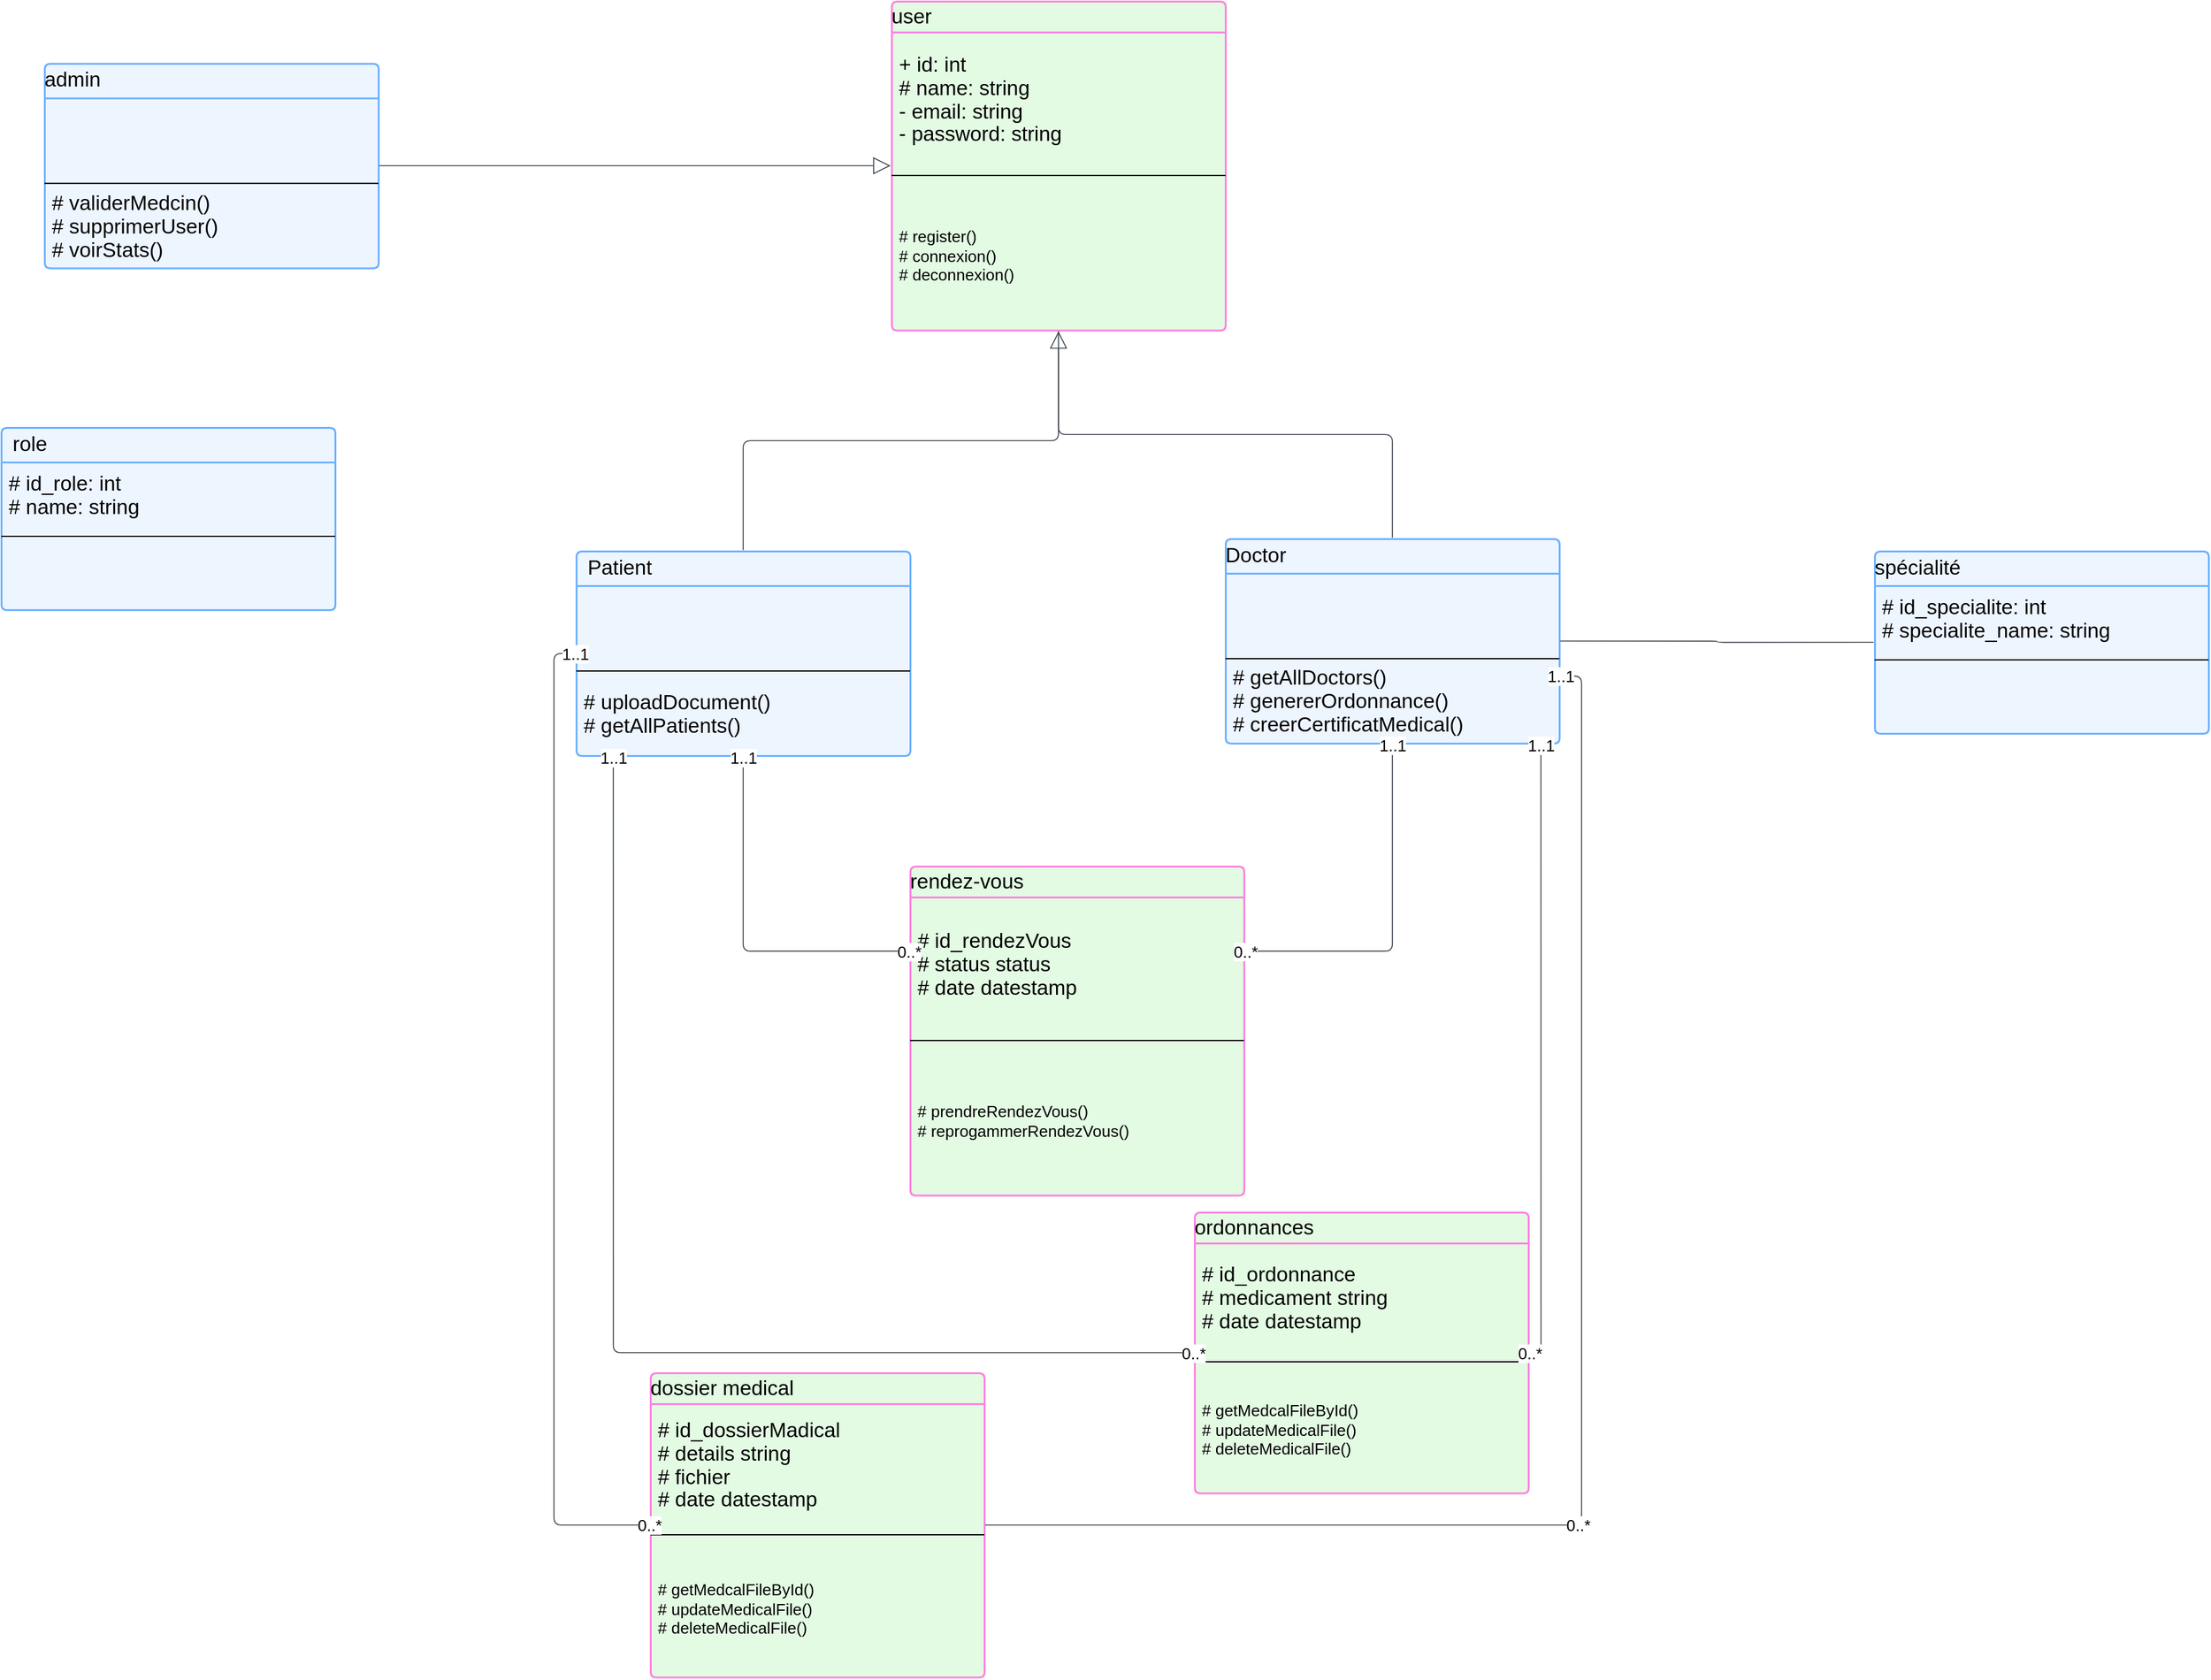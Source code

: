 <mxfile>
    <diagram name="Page-1" id="KmphRievRsaeJTi5RZ_Y">
        <mxGraphModel dx="4553" dy="5385" grid="1" gridSize="10" guides="1" tooltips="1" connect="1" arrows="1" fold="1" page="1" pageScale="1" pageWidth="3300" pageHeight="4681" math="0" shadow="0">
            <root>
                <mxCell id="0"/>
                <mxCell id="1" parent="0"/>
                <mxCell id="TugAADP1gNIejF-wy_t--1" value="user" style="html=1;overflow=block;blockSpacing=1;swimlane;childLayout=stackLayout;horizontal=1;horizontalStack=0;resizeParent=1;resizeParentMax=0;resizeLast=0;collapsible=0;fontStyle=0;marginBottom=0;swimlaneFillColor=#e3fae3;startSize=25;whiteSpace=wrap;fontSize=16.7;align=left;spacing=0;strokeColor=#ff80df;strokeOpacity=100;fillOpacity=100;rounded=1;absoluteArcSize=1;arcSize=9;fillColor=#e3fae3;strokeWidth=1.5;" parent="1" vertex="1">
                    <mxGeometry x="-705" y="-990" width="270" height="266.25" as="geometry"/>
                </mxCell>
                <mxCell id="TugAADP1gNIejF-wy_t--2" value="&lt;div style=&quot;display: flex; justify-content: null; text-align: null; align-items: baseline; font-size: 0; line-height: 1.25;margin-top: -2px;&quot;&gt;&lt;span&gt;&lt;span style=&quot;font-size:16.7px;&quot;&gt;+ id: int&#xa;&lt;/span&gt;&lt;/span&gt;&lt;/div&gt;&lt;div style=&quot;display: flex; justify-content: null; text-align: null; align-items: baseline; font-size: 0; line-height: 1.25;margin-top: -2px;&quot;&gt;&lt;span&gt;&lt;span style=&quot;font-size:16.7px;&quot;&gt;# name: string&#xa;&lt;/span&gt;&lt;/span&gt;&lt;/div&gt;&lt;div style=&quot;display: flex; justify-content: null; text-align: null; align-items: baseline; font-size: 0; line-height: 1.25;margin-top: -2px;&quot;&gt;&lt;span&gt;&lt;span style=&quot;font-size:16.7px;&quot;&gt;- email: string&#xa;&lt;/span&gt;&lt;/span&gt;&lt;/div&gt;&lt;div style=&quot;display: flex; justify-content: null; text-align: null; align-items: baseline; font-size: 0; line-height: 1.25;margin-top: -2px;&quot;&gt;&lt;span&gt;&lt;span style=&quot;font-size:16.7px;&quot;&gt;- password: string&lt;/span&gt;&lt;/span&gt;&lt;/div&gt;" style="part=1;html=1;resizeHeight=0;strokeColor=none;fillColor=none;align=left;verticalAlign=middle;spacingLeft=4;spacingRight=4;overflow=hidden;rotatable=0;points=[[0,0.5],[1,0.5]];portConstraint=eastwest;swimlaneFillColor=#e3fae3;strokeOpacity=100;fillOpacity=100;whiteSpace=wrap;fontSize=16.7;" parent="TugAADP1gNIejF-wy_t--1" vertex="1">
                    <mxGeometry y="25" width="270" height="112" as="geometry"/>
                </mxCell>
                <mxCell id="TugAADP1gNIejF-wy_t--3" value="" style="line;strokeWidth=1;fillColor=none;align=left;verticalAlign=middle;spacingTop=-1;spacingLeft=3;spacingRight=3;rotatable=0;labelPosition=right;points=[];portConstraint=eastwest;" parent="TugAADP1gNIejF-wy_t--1" vertex="1">
                    <mxGeometry y="137" width="270" height="8" as="geometry"/>
                </mxCell>
                <mxCell id="TugAADP1gNIejF-wy_t--4" value="# register()&#xa;# connexion()&#xa;# deconnexion()" style="part=1;resizeHeight=0;strokeColor=none;fillColor=none;align=left;verticalAlign=middle;spacingLeft=4;spacingRight=4;rotatable=0;points=[[0,0.5],[1,0.5]];portConstraint=eastwest;swimlaneFillColor=#e3fae3;strokeOpacity=100;fillOpacity=100;whiteSpace=wrap;overflow=block;blockSpacing=1;html=1;fontSize=13;" parent="TugAADP1gNIejF-wy_t--1" vertex="1">
                    <mxGeometry y="145" width="270" height="121.25" as="geometry"/>
                </mxCell>
                <mxCell id="TugAADP1gNIejF-wy_t--5" value="&amp;nbsp; role" style="html=1;overflow=block;blockSpacing=1;swimlane;childLayout=stackLayout;horizontal=1;horizontalStack=0;resizeParent=1;resizeParentMax=0;resizeLast=0;collapsible=0;fontStyle=0;marginBottom=0;swimlaneFillColor=#edf5ff;startSize=28;whiteSpace=wrap;fontSize=16.7;align=left;spacing=0;strokeColor=#6db1ff;strokeOpacity=100;fillOpacity=100;rounded=1;absoluteArcSize=1;arcSize=9;fillColor=#edf5ff;strokeWidth=1.5;" parent="1" vertex="1">
                    <mxGeometry x="-1425" y="-645" width="270" height="147.5" as="geometry"/>
                </mxCell>
                <mxCell id="TugAADP1gNIejF-wy_t--6" value="&lt;div style=&quot;display: flex; justify-content: null; text-align: null; align-items: baseline; font-size: 0; line-height: 1.25;margin-top: -2px;&quot;&gt;&lt;span&gt;&lt;span style=&quot;font-size:16.7px;&quot;&gt;# id_role: int&#xa;&lt;/span&gt;&lt;/span&gt;&lt;/div&gt;&lt;div style=&quot;display: flex; justify-content: null; text-align: null; align-items: baseline; font-size: 0; line-height: 1.25;margin-top: -2px;&quot;&gt;&lt;span&gt;&lt;span style=&quot;font-size:16.7px;&quot;&gt;# name: string&lt;/span&gt;&lt;/span&gt;&lt;/div&gt;" style="part=1;html=1;resizeHeight=0;strokeColor=none;fillColor=none;align=left;verticalAlign=middle;spacingLeft=4;spacingRight=4;overflow=hidden;rotatable=0;points=[[0,0.5],[1,0.5]];portConstraint=eastwest;swimlaneFillColor=#edf5ff;strokeOpacity=100;fillOpacity=100;whiteSpace=wrap;fontSize=16.7;" parent="TugAADP1gNIejF-wy_t--5" vertex="1">
                    <mxGeometry y="28" width="270" height="56" as="geometry"/>
                </mxCell>
                <mxCell id="TugAADP1gNIejF-wy_t--7" value="" style="line;strokeWidth=1;fillColor=none;align=left;verticalAlign=middle;spacingTop=-1;spacingLeft=3;spacingRight=3;rotatable=0;labelPosition=right;points=[];portConstraint=eastwest;" parent="TugAADP1gNIejF-wy_t--5" vertex="1">
                    <mxGeometry y="84" width="270" height="8" as="geometry"/>
                </mxCell>
                <mxCell id="TugAADP1gNIejF-wy_t--8" value="" style="part=1;resizeHeight=0;strokeColor=none;fillColor=none;align=left;verticalAlign=middle;spacingLeft=4;spacingRight=4;rotatable=0;points=[[0,0.5],[1,0.5]];portConstraint=eastwest;swimlaneFillColor=#edf5ff;strokeOpacity=100;fillOpacity=100;whiteSpace=wrap;overflow=block;blockSpacing=1;html=1;fontSize=13;" parent="TugAADP1gNIejF-wy_t--5" vertex="1">
                    <mxGeometry y="92" width="270" height="55.5" as="geometry"/>
                </mxCell>
                <mxCell id="TugAADP1gNIejF-wy_t--9" value="admin" style="html=1;overflow=block;blockSpacing=1;swimlane;childLayout=stackLayout;horizontal=1;horizontalStack=0;resizeParent=1;resizeParentMax=0;resizeLast=0;collapsible=0;fontStyle=0;marginBottom=0;swimlaneFillColor=#edf5ff;startSize=28;whiteSpace=wrap;fontSize=16.7;align=left;spacing=0;strokeColor=#6db1ff;strokeOpacity=100;fillOpacity=100;rounded=1;absoluteArcSize=1;arcSize=9;fillColor=#edf5ff;strokeWidth=1.5;" parent="1" vertex="1">
                    <mxGeometry x="-1390" y="-939.62" width="270" height="165.5" as="geometry"/>
                </mxCell>
                <mxCell id="TugAADP1gNIejF-wy_t--10" value="" style="part=1;html=1;resizeHeight=0;strokeColor=none;fillColor=none;align=left;verticalAlign=middle;spacingLeft=4;spacingRight=4;overflow=hidden;rotatable=0;points=[[0,0.5],[1,0.5]];portConstraint=eastwest;swimlaneFillColor=#edf5ff;strokeOpacity=100;fillOpacity=100;whiteSpace=wrap;fontSize=13;" parent="TugAADP1gNIejF-wy_t--9" vertex="1">
                    <mxGeometry y="28" width="270" height="65" as="geometry"/>
                </mxCell>
                <mxCell id="TugAADP1gNIejF-wy_t--11" value="" style="line;strokeWidth=1;fillColor=none;align=left;verticalAlign=middle;spacingTop=-1;spacingLeft=3;spacingRight=3;rotatable=0;labelPosition=right;points=[];portConstraint=eastwest;" parent="TugAADP1gNIejF-wy_t--9" vertex="1">
                    <mxGeometry y="93" width="270" height="8" as="geometry"/>
                </mxCell>
                <mxCell id="TugAADP1gNIejF-wy_t--12" value="&lt;div style=&quot;display: flex; justify-content: null; text-align: null; align-items: baseline; font-size: 0; line-height: 1.25;margin-top: -2px;&quot;&gt;&lt;span&gt;&lt;span style=&quot;font-size:16.7px;&quot;&gt;# validerMedcin()&#xa;&lt;/span&gt;&lt;/span&gt;&lt;/div&gt;&lt;div style=&quot;display: flex; justify-content: null; text-align: null; align-items: baseline; font-size: 0; line-height: 1.25;margin-top: -2px;&quot;&gt;&lt;span&gt;&lt;span style=&quot;font-size:16.7px;&quot;&gt;# supprimerUser()&#xa;&lt;/span&gt;&lt;/span&gt;&lt;/div&gt;&lt;div style=&quot;display: flex; justify-content: null; text-align: null; align-items: baseline; font-size: 0; line-height: 1.25;margin-top: -2px;&quot;&gt;&lt;span&gt;&lt;span style=&quot;font-size:16.7px;&quot;&gt;# voirStats()&lt;/span&gt;&lt;/span&gt;&lt;/div&gt;" style="part=1;html=1;resizeHeight=0;strokeColor=none;fillColor=none;align=left;verticalAlign=middle;spacingLeft=4;spacingRight=4;overflow=hidden;rotatable=0;points=[[0,0.5],[1,0.5]];portConstraint=eastwest;swimlaneFillColor=#edf5ff;strokeOpacity=100;fillOpacity=100;whiteSpace=wrap;fontSize=16.7;" parent="TugAADP1gNIejF-wy_t--9" vertex="1">
                    <mxGeometry y="101" width="270" height="64.5" as="geometry"/>
                </mxCell>
                <mxCell id="TugAADP1gNIejF-wy_t--13" value="Doctor" style="html=1;overflow=block;blockSpacing=1;swimlane;childLayout=stackLayout;horizontal=1;horizontalStack=0;resizeParent=1;resizeParentMax=0;resizeLast=0;collapsible=0;fontStyle=0;marginBottom=0;swimlaneFillColor=#edf5ff;startSize=28;whiteSpace=wrap;fontSize=16.7;align=left;spacing=0;strokeColor=#6db1ff;strokeOpacity=100;fillOpacity=100;rounded=1;absoluteArcSize=1;arcSize=9;fillColor=#edf5ff;strokeWidth=1.5;" parent="1" vertex="1">
                    <mxGeometry x="-435" y="-555" width="270" height="165.5" as="geometry"/>
                </mxCell>
                <mxCell id="TugAADP1gNIejF-wy_t--14" value="" style="part=1;html=1;resizeHeight=0;strokeColor=none;fillColor=none;align=left;verticalAlign=middle;spacingLeft=4;spacingRight=4;overflow=hidden;rotatable=0;points=[[0,0.5],[1,0.5]];portConstraint=eastwest;swimlaneFillColor=#edf5ff;strokeOpacity=100;fillOpacity=100;whiteSpace=wrap;fontSize=13;" parent="TugAADP1gNIejF-wy_t--13" vertex="1">
                    <mxGeometry y="28" width="270" height="65" as="geometry"/>
                </mxCell>
                <mxCell id="TugAADP1gNIejF-wy_t--15" value="" style="line;strokeWidth=1;fillColor=none;align=left;verticalAlign=middle;spacingTop=-1;spacingLeft=3;spacingRight=3;rotatable=0;labelPosition=right;points=[];portConstraint=eastwest;" parent="TugAADP1gNIejF-wy_t--13" vertex="1">
                    <mxGeometry y="93" width="270" height="8" as="geometry"/>
                </mxCell>
                <mxCell id="TugAADP1gNIejF-wy_t--16" value="&lt;div style=&quot;display: flex; justify-content: null; text-align: null; align-items: baseline; font-size: 0; line-height: 1.25;margin-top: -2px;&quot;&gt;&lt;span&gt;&lt;span style=&quot;font-size:16.7px;&quot;&gt;# getAllDoctors()&#xa;&lt;/span&gt;&lt;/span&gt;&lt;/div&gt;&lt;div style=&quot;display: flex; justify-content: null; text-align: null; align-items: baseline; font-size: 0; line-height: 1.25;margin-top: -2px;&quot;&gt;&lt;span&gt;&lt;span style=&quot;font-size:16.7px;&quot;&gt;# genererOrdonnance()&#xa;&lt;/span&gt;&lt;/span&gt;&lt;/div&gt;&lt;div style=&quot;display: flex; justify-content: null; text-align: null; align-items: baseline; font-size: 0; line-height: 1.25;margin-top: -2px;&quot;&gt;&lt;span&gt;&lt;span style=&quot;font-size:16.7px;&quot;&gt;# creerCertificatMedical()&lt;/span&gt;&lt;/span&gt;&lt;/div&gt;" style="part=1;html=1;resizeHeight=0;strokeColor=none;fillColor=none;align=left;verticalAlign=middle;spacingLeft=4;spacingRight=4;overflow=hidden;rotatable=0;points=[[0,0.5],[1,0.5]];portConstraint=eastwest;swimlaneFillColor=#edf5ff;strokeOpacity=100;fillOpacity=100;whiteSpace=wrap;fontSize=16.7;" parent="TugAADP1gNIejF-wy_t--13" vertex="1">
                    <mxGeometry y="101" width="270" height="64.5" as="geometry"/>
                </mxCell>
                <mxCell id="TugAADP1gNIejF-wy_t--17" value="rendez-vous" style="html=1;overflow=block;blockSpacing=1;swimlane;childLayout=stackLayout;horizontal=1;horizontalStack=0;resizeParent=1;resizeParentMax=0;resizeLast=0;collapsible=0;fontStyle=0;marginBottom=0;swimlaneFillColor=#e3fae3;startSize=25;whiteSpace=wrap;fontSize=16.7;align=left;spacing=0;strokeColor=#ff80df;strokeOpacity=100;fillOpacity=100;rounded=1;absoluteArcSize=1;arcSize=9;fillColor=#e3fae3;strokeWidth=1.5;" parent="1" vertex="1">
                    <mxGeometry x="-690" y="-290" width="270" height="266.25" as="geometry"/>
                </mxCell>
                <mxCell id="TugAADP1gNIejF-wy_t--18" value="&lt;div style=&quot;display: flex; justify-content: null; text-align: null; align-items: baseline; font-size: 0; line-height: 1.25;margin-top: -2px;&quot;&gt;&lt;span&gt;&lt;span style=&quot;font-size:16.7px;&quot;&gt;# id_rendezVous&#xa;&lt;/span&gt;&lt;/span&gt;&lt;/div&gt;&lt;div style=&quot;display: flex; justify-content: null; text-align: null; align-items: baseline; font-size: 0; line-height: 1.25;margin-top: -2px;&quot;&gt;&lt;span&gt;&lt;span style=&quot;font-size:16.7px;&quot;&gt;# status status&#xa;&lt;/span&gt;&lt;/span&gt;&lt;/div&gt;&lt;div style=&quot;display: flex; justify-content: null; text-align: null; align-items: baseline; font-size: 0; line-height: 1.25;margin-top: -2px;&quot;&gt;&lt;span&gt;&lt;span style=&quot;font-size:16.7px;&quot;&gt;# date datestamp&lt;/span&gt;&lt;/span&gt;&lt;/div&gt;" style="part=1;html=1;resizeHeight=0;strokeColor=none;fillColor=none;align=left;verticalAlign=middle;spacingLeft=4;spacingRight=4;overflow=hidden;rotatable=0;points=[[0,0.5],[1,0.5]];portConstraint=eastwest;swimlaneFillColor=#e3fae3;strokeOpacity=100;fillOpacity=100;whiteSpace=wrap;fontSize=16.7;" parent="TugAADP1gNIejF-wy_t--17" vertex="1">
                    <mxGeometry y="25" width="270" height="112" as="geometry"/>
                </mxCell>
                <mxCell id="TugAADP1gNIejF-wy_t--19" value="" style="line;strokeWidth=1;fillColor=none;align=left;verticalAlign=middle;spacingTop=-1;spacingLeft=3;spacingRight=3;rotatable=0;labelPosition=right;points=[];portConstraint=eastwest;" parent="TugAADP1gNIejF-wy_t--17" vertex="1">
                    <mxGeometry y="137" width="270" height="8" as="geometry"/>
                </mxCell>
                <mxCell id="TugAADP1gNIejF-wy_t--20" value="# prendreRendezVous()&#xa;# reprogammerRendezVous()" style="part=1;resizeHeight=0;strokeColor=none;fillColor=none;align=left;verticalAlign=middle;spacingLeft=4;spacingRight=4;rotatable=0;points=[[0,0.5],[1,0.5]];portConstraint=eastwest;swimlaneFillColor=#e3fae3;strokeOpacity=100;fillOpacity=100;whiteSpace=wrap;overflow=block;blockSpacing=1;html=1;fontSize=13;" parent="TugAADP1gNIejF-wy_t--17" vertex="1">
                    <mxGeometry y="145" width="270" height="121.25" as="geometry"/>
                </mxCell>
                <mxCell id="TugAADP1gNIejF-wy_t--21" value="" style="html=1;jettySize=18;whiteSpace=wrap;overflow=block;blockSpacing=1;fontSize=13;strokeColor=#3a414a;strokeOpacity=100;strokeWidth=0.8;rounded=1;arcSize=12;edgeStyle=orthogonalEdgeStyle;startArrow=none;endArrow=block;endFill=0;endSize=12;exitX=1.003;exitY=0.5;exitPerimeter=0;entryX=-0.003;entryY=0.5;entryPerimeter=0;lucidId=HTJHyUn41iWI;" parent="1" source="TugAADP1gNIejF-wy_t--9" target="TugAADP1gNIejF-wy_t--1" edge="1">
                    <mxGeometry width="100" height="100" relative="1" as="geometry">
                        <Array as="points"/>
                    </mxGeometry>
                </mxCell>
                <mxCell id="TugAADP1gNIejF-wy_t--22" value="&amp;nbsp; Patient" style="html=1;overflow=block;blockSpacing=1;swimlane;childLayout=stackLayout;horizontal=1;horizontalStack=0;resizeParent=1;resizeParentMax=0;resizeLast=0;collapsible=0;fontStyle=0;marginBottom=0;swimlaneFillColor=#edf5ff;startSize=28;whiteSpace=wrap;fontSize=16.7;align=left;spacing=0;strokeColor=#6db1ff;strokeOpacity=100;fillOpacity=100;rounded=1;absoluteArcSize=1;arcSize=9;fillColor=#edf5ff;strokeWidth=1.5;" parent="1" vertex="1">
                    <mxGeometry x="-960" y="-545" width="270" height="165.5" as="geometry"/>
                </mxCell>
                <mxCell id="TugAADP1gNIejF-wy_t--23" value="" style="part=1;html=1;resizeHeight=0;strokeColor=none;fillColor=none;align=left;verticalAlign=middle;spacingLeft=4;spacingRight=4;overflow=hidden;rotatable=0;points=[[0,0.5],[1,0.5]];portConstraint=eastwest;swimlaneFillColor=#edf5ff;strokeOpacity=100;fillOpacity=100;whiteSpace=wrap;fontSize=13;" parent="TugAADP1gNIejF-wy_t--22" vertex="1">
                    <mxGeometry y="28" width="270" height="65" as="geometry"/>
                </mxCell>
                <mxCell id="TugAADP1gNIejF-wy_t--24" value="" style="line;strokeWidth=1;fillColor=none;align=left;verticalAlign=middle;spacingTop=-1;spacingLeft=3;spacingRight=3;rotatable=0;labelPosition=right;points=[];portConstraint=eastwest;" parent="TugAADP1gNIejF-wy_t--22" vertex="1">
                    <mxGeometry y="93" width="270" height="8" as="geometry"/>
                </mxCell>
                <mxCell id="TugAADP1gNIejF-wy_t--25" value="&lt;div style=&quot;display: flex; justify-content: null; text-align: null; align-items: baseline; font-size: 0; line-height: 1.25;margin-top: -2px;&quot;&gt;&lt;span&gt;&lt;span style=&quot;font-size:16.7px;&quot;&gt;# uploadDocument()&#xa;&lt;/span&gt;&lt;/span&gt;&lt;/div&gt;&lt;div style=&quot;display: flex; justify-content: null; text-align: null; align-items: baseline; font-size: 0; line-height: 1.25;margin-top: -2px;&quot;&gt;&lt;span&gt;&lt;span style=&quot;font-size:16.7px;&quot;&gt;# getAllPatients()&lt;/span&gt;&lt;/span&gt;&lt;/div&gt;" style="part=1;html=1;resizeHeight=0;strokeColor=none;fillColor=none;align=left;verticalAlign=middle;spacingLeft=4;spacingRight=4;overflow=hidden;rotatable=0;points=[[0,0.5],[1,0.5]];portConstraint=eastwest;swimlaneFillColor=#edf5ff;strokeOpacity=100;fillOpacity=100;whiteSpace=wrap;fontSize=16.7;" parent="TugAADP1gNIejF-wy_t--22" vertex="1">
                    <mxGeometry y="101" width="270" height="64.5" as="geometry"/>
                </mxCell>
                <mxCell id="TugAADP1gNIejF-wy_t--26" value="" style="html=1;jettySize=18;whiteSpace=wrap;overflow=block;blockSpacing=1;fontSize=13;strokeColor=#3a414a;strokeOpacity=100;strokeWidth=0.8;rounded=1;arcSize=12;edgeStyle=orthogonalEdgeStyle;startArrow=none;endArrow=none;exitX=0.5;exitY=-0.005;exitPerimeter=0;entryX=0.5;entryY=1.003;entryPerimeter=0;lucidId=_eXSfLYud67K;" parent="1" source="TugAADP1gNIejF-wy_t--13" target="TugAADP1gNIejF-wy_t--1" edge="1">
                    <mxGeometry width="100" height="100" relative="1" as="geometry">
                        <Array as="points"/>
                    </mxGeometry>
                </mxCell>
                <mxCell id="TugAADP1gNIejF-wy_t--27" value="" style="html=1;jettySize=18;whiteSpace=wrap;overflow=block;blockSpacing=1;fontSize=13;strokeColor=#3a414a;strokeOpacity=100;strokeWidth=0.8;rounded=1;arcSize=12;edgeStyle=orthogonalEdgeStyle;startArrow=none;endArrow=block;endFill=0;endSize=12;exitX=0.5;exitY=-0.005;exitPerimeter=0;entryX=0.5;entryY=1.003;entryPerimeter=0;lucidId=afXSFmYbIp8u;" parent="1" source="TugAADP1gNIejF-wy_t--22" target="TugAADP1gNIejF-wy_t--1" edge="1">
                    <mxGeometry width="100" height="100" relative="1" as="geometry">
                        <Array as="points"/>
                    </mxGeometry>
                </mxCell>
                <mxCell id="TugAADP1gNIejF-wy_t--28" value="" style="html=1;jettySize=18;whiteSpace=wrap;overflow=block;blockSpacing=1;fontSize=13;strokeColor=#3a414a;strokeOpacity=100;strokeWidth=0.8;rounded=1;arcSize=12;edgeStyle=orthogonalEdgeStyle;startArrow=none;endArrow=none;exitX=0.5;exitY=1.005;exitPerimeter=0;entryX=-0.003;entryY=0.258;entryPerimeter=0;lucidId=Pq_STub4ct.3;" parent="1" source="TugAADP1gNIejF-wy_t--22" target="TugAADP1gNIejF-wy_t--17" edge="1">
                    <mxGeometry width="100" height="100" relative="1" as="geometry">
                        <Array as="points"/>
                    </mxGeometry>
                </mxCell>
                <mxCell id="TugAADP1gNIejF-wy_t--29" value="1..1" style="text;html=1;resizable=0;labelBackgroundColor=default;align=center;verticalAlign=middle;fontSize=13;" parent="TugAADP1gNIejF-wy_t--28" vertex="1">
                    <mxGeometry x="-1" relative="1" as="geometry">
                        <mxPoint as="offset"/>
                    </mxGeometry>
                </mxCell>
                <mxCell id="TugAADP1gNIejF-wy_t--30" value="0..*" style="text;html=1;resizable=0;labelBackgroundColor=default;align=center;verticalAlign=middle;fontSize=13;" parent="TugAADP1gNIejF-wy_t--28" vertex="1">
                    <mxGeometry x="1" relative="1" as="geometry">
                        <mxPoint as="offset"/>
                    </mxGeometry>
                </mxCell>
                <mxCell id="TugAADP1gNIejF-wy_t--31" value="" style="html=1;jettySize=18;whiteSpace=wrap;fontSize=13;strokeColor=#3a414a;strokeOpacity=100;strokeWidth=0.8;rounded=1;arcSize=12;edgeStyle=orthogonalEdgeStyle;startArrow=none;endArrow=none;exitX=0.5;exitY=1.005;exitPerimeter=0;entryX=1.003;entryY=0.258;entryPerimeter=0;lucidId=Xq_SrUokac-f;" parent="1" source="TugAADP1gNIejF-wy_t--13" target="TugAADP1gNIejF-wy_t--17" edge="1">
                    <mxGeometry width="100" height="100" relative="1" as="geometry">
                        <Array as="points"/>
                    </mxGeometry>
                </mxCell>
                <mxCell id="TugAADP1gNIejF-wy_t--32" value="1..1" style="text;html=1;resizable=0;labelBackgroundColor=default;align=center;verticalAlign=middle;fontSize=13;" parent="TugAADP1gNIejF-wy_t--31" vertex="1">
                    <mxGeometry x="-1" relative="1" as="geometry">
                        <mxPoint as="offset"/>
                    </mxGeometry>
                </mxCell>
                <mxCell id="TugAADP1gNIejF-wy_t--33" value="0..*" style="text;html=1;resizable=0;labelBackgroundColor=default;align=center;verticalAlign=middle;fontSize=13;" parent="TugAADP1gNIejF-wy_t--31" vertex="1">
                    <mxGeometry x="1" relative="1" as="geometry">
                        <mxPoint as="offset"/>
                    </mxGeometry>
                </mxCell>
                <mxCell id="TugAADP1gNIejF-wy_t--34" value="dossier medical" style="html=1;overflow=block;blockSpacing=1;swimlane;childLayout=stackLayout;horizontal=1;horizontalStack=0;resizeParent=1;resizeParentMax=0;resizeLast=0;collapsible=0;fontStyle=0;marginBottom=0;swimlaneFillColor=#e3fae3;startSize=25;whiteSpace=wrap;fontSize=16.7;align=left;spacing=0;strokeColor=#ff80df;strokeOpacity=100;fillOpacity=100;rounded=1;absoluteArcSize=1;arcSize=9;fillColor=#e3fae3;strokeWidth=1.5;" parent="1" vertex="1">
                    <mxGeometry x="-900" y="120" width="270" height="246.25" as="geometry"/>
                </mxCell>
                <mxCell id="TugAADP1gNIejF-wy_t--35" value="&lt;div style=&quot;display: flex; justify-content: null; text-align: null; align-items: baseline; font-size: 0; line-height: 1.25;margin-top: -2px;&quot;&gt;&lt;span&gt;&lt;span style=&quot;font-size:16.7px;&quot;&gt;# id_dossierMadical&#xa;&lt;/span&gt;&lt;/span&gt;&lt;/div&gt;&lt;div style=&quot;display: flex; justify-content: null; text-align: null; align-items: baseline; font-size: 0; line-height: 1.25;margin-top: -2px;&quot;&gt;&lt;span&gt;&lt;span style=&quot;font-size:16.7px;&quot;&gt;# details string&#xa;&lt;/span&gt;&lt;/span&gt;&lt;/div&gt;&lt;div style=&quot;display: flex; justify-content: null; text-align: null; align-items: baseline; font-size: 0; line-height: 1.25;margin-top: -2px;&quot;&gt;&lt;span&gt;&lt;span style=&quot;font-size:16.7px;&quot;&gt;# fichier &#xa;&lt;/span&gt;&lt;/span&gt;&lt;/div&gt;&lt;div style=&quot;display: flex; justify-content: null; text-align: null; align-items: baseline; font-size: 0; line-height: 1.25;margin-top: -2px;&quot;&gt;&lt;span&gt;&lt;span style=&quot;font-size:16.7px;&quot;&gt;# date datestamp&lt;/span&gt;&lt;/span&gt;&lt;/div&gt;" style="part=1;html=1;resizeHeight=0;strokeColor=none;fillColor=none;align=left;verticalAlign=middle;spacingLeft=4;spacingRight=4;overflow=hidden;rotatable=0;points=[[0,0.5],[1,0.5]];portConstraint=eastwest;swimlaneFillColor=#e3fae3;strokeOpacity=100;fillOpacity=100;whiteSpace=wrap;fontSize=16.7;" parent="TugAADP1gNIejF-wy_t--34" vertex="1">
                    <mxGeometry y="25" width="270" height="102" as="geometry"/>
                </mxCell>
                <mxCell id="TugAADP1gNIejF-wy_t--36" value="" style="line;strokeWidth=1;fillColor=none;align=left;verticalAlign=middle;spacingTop=-1;spacingLeft=3;spacingRight=3;rotatable=0;labelPosition=right;points=[];portConstraint=eastwest;" parent="TugAADP1gNIejF-wy_t--34" vertex="1">
                    <mxGeometry y="127" width="270" height="8" as="geometry"/>
                </mxCell>
                <mxCell id="TugAADP1gNIejF-wy_t--37" value="# getMedcalFileById()&#xa;# updateMedicalFile()&#xa;# deleteMedicalFile() " style="part=1;resizeHeight=0;strokeColor=none;fillColor=none;align=left;verticalAlign=middle;spacingLeft=4;spacingRight=4;rotatable=0;points=[[0,0.5],[1,0.5]];portConstraint=eastwest;swimlaneFillColor=#e3fae3;strokeOpacity=100;fillOpacity=100;whiteSpace=wrap;overflow=block;blockSpacing=1;html=1;fontSize=13;" parent="TugAADP1gNIejF-wy_t--34" vertex="1">
                    <mxGeometry y="135" width="270" height="111.25" as="geometry"/>
                </mxCell>
                <mxCell id="TugAADP1gNIejF-wy_t--38" value="" style="html=1;jettySize=18;whiteSpace=wrap;fontSize=13;strokeColor=#3a414a;strokeOpacity=100;strokeWidth=0.8;rounded=1;arcSize=12;edgeStyle=orthogonalEdgeStyle;startArrow=none;endArrow=none;exitX=1.003;exitY=0.5;exitPerimeter=0;entryX=1.003;entryY=0.671;entryPerimeter=0;lucidId=3iITOI.bbDBN;" parent="1" source="TugAADP1gNIejF-wy_t--34" target="TugAADP1gNIejF-wy_t--13" edge="1">
                    <mxGeometry width="100" height="100" relative="1" as="geometry">
                        <Array as="points"/>
                    </mxGeometry>
                </mxCell>
                <mxCell id="TugAADP1gNIejF-wy_t--39" value="0..*" style="text;html=1;resizable=0;labelBackgroundColor=default;align=center;verticalAlign=middle;fontSize=13;" parent="TugAADP1gNIejF-wy_t--38" vertex="1">
                    <mxGeometry x="-1" relative="1" as="geometry">
                        <mxPoint x="478.5" as="offset"/>
                    </mxGeometry>
                </mxCell>
                <mxCell id="TugAADP1gNIejF-wy_t--40" value="1..1" style="text;html=1;resizable=0;labelBackgroundColor=default;align=center;verticalAlign=middle;fontSize=13;" parent="TugAADP1gNIejF-wy_t--38" vertex="1">
                    <mxGeometry x="1" relative="1" as="geometry">
                        <mxPoint as="offset"/>
                    </mxGeometry>
                </mxCell>
                <mxCell id="TugAADP1gNIejF-wy_t--41" value="" style="html=1;jettySize=18;whiteSpace=wrap;fontSize=13;strokeColor=#3a414a;strokeOpacity=100;strokeWidth=0.8;rounded=1;arcSize=12;edgeStyle=orthogonalEdgeStyle;startArrow=none;endArrow=none;exitX=-0.003;exitY=0.5;exitPerimeter=0;entryX=-0.003;entryY=0.5;entryPerimeter=0;lucidId=CfITMmD125OB;" parent="1" source="TugAADP1gNIejF-wy_t--34" target="TugAADP1gNIejF-wy_t--22" edge="1">
                    <mxGeometry width="100" height="100" relative="1" as="geometry">
                        <Array as="points"/>
                    </mxGeometry>
                </mxCell>
                <mxCell id="TugAADP1gNIejF-wy_t--42" value="0..*" style="text;html=1;resizable=0;labelBackgroundColor=default;align=center;verticalAlign=middle;fontSize=13;" parent="TugAADP1gNIejF-wy_t--41" vertex="1">
                    <mxGeometry x="-1" relative="1" as="geometry">
                        <mxPoint as="offset"/>
                    </mxGeometry>
                </mxCell>
                <mxCell id="TugAADP1gNIejF-wy_t--43" value="1..1" style="text;html=1;resizable=0;labelBackgroundColor=default;align=center;verticalAlign=middle;fontSize=13;" parent="TugAADP1gNIejF-wy_t--41" vertex="1">
                    <mxGeometry x="1" relative="1" as="geometry">
                        <mxPoint as="offset"/>
                    </mxGeometry>
                </mxCell>
                <mxCell id="TugAADP1gNIejF-wy_t--44" value="spécialité" style="html=1;overflow=block;blockSpacing=1;swimlane;childLayout=stackLayout;horizontal=1;horizontalStack=0;resizeParent=1;resizeParentMax=0;resizeLast=0;collapsible=0;fontStyle=0;marginBottom=0;swimlaneFillColor=#edf5ff;startSize=28;whiteSpace=wrap;fontSize=16.7;align=left;spacing=0;strokeColor=#6db1ff;strokeOpacity=100;fillOpacity=100;rounded=1;absoluteArcSize=1;arcSize=9;fillColor=#edf5ff;strokeWidth=1.5;" parent="1" vertex="1">
                    <mxGeometry x="90" y="-545" width="270" height="147.5" as="geometry"/>
                </mxCell>
                <mxCell id="TugAADP1gNIejF-wy_t--45" value="&lt;div style=&quot;display: flex; justify-content: null; text-align: null; align-items: baseline; font-size: 0; line-height: 1.25;margin-top: -2px;&quot;&gt;&lt;span&gt;&lt;span style=&quot;font-size:16.7px;&quot;&gt;# id_specialite: int&#xa;&lt;/span&gt;&lt;/span&gt;&lt;/div&gt;&lt;div style=&quot;display: flex; justify-content: null; text-align: null; align-items: baseline; font-size: 0; line-height: 1.25;margin-top: -2px;&quot;&gt;&lt;span&gt;&lt;span style=&quot;font-size:16.7px;&quot;&gt;# specialite_name: string&lt;/span&gt;&lt;/span&gt;&lt;/div&gt;" style="part=1;html=1;resizeHeight=0;strokeColor=none;fillColor=none;align=left;verticalAlign=middle;spacingLeft=4;spacingRight=4;overflow=hidden;rotatable=0;points=[[0,0.5],[1,0.5]];portConstraint=eastwest;swimlaneFillColor=#edf5ff;strokeOpacity=100;fillOpacity=100;whiteSpace=wrap;fontSize=16.7;" parent="TugAADP1gNIejF-wy_t--44" vertex="1">
                    <mxGeometry y="28" width="270" height="56" as="geometry"/>
                </mxCell>
                <mxCell id="TugAADP1gNIejF-wy_t--46" value="" style="line;strokeWidth=1;fillColor=none;align=left;verticalAlign=middle;spacingTop=-1;spacingLeft=3;spacingRight=3;rotatable=0;labelPosition=right;points=[];portConstraint=eastwest;" parent="TugAADP1gNIejF-wy_t--44" vertex="1">
                    <mxGeometry y="84" width="270" height="8" as="geometry"/>
                </mxCell>
                <mxCell id="TugAADP1gNIejF-wy_t--47" value="" style="part=1;resizeHeight=0;strokeColor=none;fillColor=none;align=left;verticalAlign=middle;spacingLeft=4;spacingRight=4;rotatable=0;points=[[0,0.5],[1,0.5]];portConstraint=eastwest;swimlaneFillColor=#edf5ff;strokeOpacity=100;fillOpacity=100;whiteSpace=wrap;overflow=block;blockSpacing=1;html=1;fontSize=13;" parent="TugAADP1gNIejF-wy_t--44" vertex="1">
                    <mxGeometry y="92" width="270" height="55.5" as="geometry"/>
                </mxCell>
                <mxCell id="TugAADP1gNIejF-wy_t--48" value="" style="html=1;jettySize=18;whiteSpace=wrap;fontSize=13;strokeColor=#3a414a;strokeOpacity=100;strokeWidth=0.8;rounded=1;arcSize=12;edgeStyle=orthogonalEdgeStyle;startArrow=none;endArrow=none;exitX=-0.003;exitY=0.5;exitPerimeter=0;entryX=1.003;entryY=0.5;entryPerimeter=0;lucidId=2hITLxVwG.Vx;" parent="1" source="TugAADP1gNIejF-wy_t--44" target="TugAADP1gNIejF-wy_t--13" edge="1">
                    <mxGeometry width="100" height="100" relative="1" as="geometry">
                        <Array as="points"/>
                    </mxGeometry>
                </mxCell>
                <mxCell id="TugAADP1gNIejF-wy_t--49" value="ordonnances" style="html=1;overflow=block;blockSpacing=1;swimlane;childLayout=stackLayout;horizontal=1;horizontalStack=0;resizeParent=1;resizeParentMax=0;resizeLast=0;collapsible=0;fontStyle=0;marginBottom=0;swimlaneFillColor=#e3fae3;startSize=25;whiteSpace=wrap;fontSize=16.7;align=left;spacing=0;strokeColor=#ff80df;strokeOpacity=100;fillOpacity=100;rounded=1;absoluteArcSize=1;arcSize=9;fillColor=#e3fae3;strokeWidth=1.5;" parent="1" vertex="1">
                    <mxGeometry x="-460" y="-10" width="270" height="227.25" as="geometry"/>
                </mxCell>
                <mxCell id="TugAADP1gNIejF-wy_t--50" value="&lt;div style=&quot;display: flex; justify-content: null; text-align: null; align-items: baseline; font-size: 0; line-height: 1.25;margin-top: -2px;&quot;&gt;&lt;span&gt;&lt;span style=&quot;font-size:16.7px;&quot;&gt;# id_ordonnance&#xa;&lt;/span&gt;&lt;/span&gt;&lt;/div&gt;&lt;div style=&quot;display: flex; justify-content: null; text-align: null; align-items: baseline; font-size: 0; line-height: 1.25;margin-top: -2px;&quot;&gt;&lt;span&gt;&lt;span style=&quot;font-size:16.7px;&quot;&gt;# medicament string &#xa;&lt;/span&gt;&lt;/span&gt;&lt;/div&gt;&lt;div style=&quot;display: flex; justify-content: null; text-align: null; align-items: baseline; font-size: 0; line-height: 1.25;margin-top: -2px;&quot;&gt;&lt;span&gt;&lt;span style=&quot;font-size:16.7px;&quot;&gt;# date datestamp&lt;/span&gt;&lt;/span&gt;&lt;/div&gt;" style="part=1;html=1;resizeHeight=0;strokeColor=none;fillColor=none;align=left;verticalAlign=middle;spacingLeft=4;spacingRight=4;overflow=hidden;rotatable=0;points=[[0,0.5],[1,0.5]];portConstraint=eastwest;swimlaneFillColor=#e3fae3;strokeOpacity=100;fillOpacity=100;whiteSpace=wrap;fontSize=16.7;" parent="TugAADP1gNIejF-wy_t--49" vertex="1">
                    <mxGeometry y="25" width="270" height="92" as="geometry"/>
                </mxCell>
                <mxCell id="TugAADP1gNIejF-wy_t--51" value="" style="line;strokeWidth=1;fillColor=none;align=left;verticalAlign=middle;spacingTop=-1;spacingLeft=3;spacingRight=3;rotatable=0;labelPosition=right;points=[];portConstraint=eastwest;" parent="TugAADP1gNIejF-wy_t--49" vertex="1">
                    <mxGeometry y="117" width="270" height="8" as="geometry"/>
                </mxCell>
                <mxCell id="TugAADP1gNIejF-wy_t--52" value="# getMedcalFileById()&#xa;# updateMedicalFile()&#xa;# deleteMedicalFile() " style="part=1;resizeHeight=0;strokeColor=none;fillColor=none;align=left;verticalAlign=middle;spacingLeft=4;spacingRight=4;rotatable=0;points=[[0,0.5],[1,0.5]];portConstraint=eastwest;swimlaneFillColor=#e3fae3;strokeOpacity=100;fillOpacity=100;whiteSpace=wrap;overflow=block;blockSpacing=1;html=1;fontSize=13;" parent="TugAADP1gNIejF-wy_t--49" vertex="1">
                    <mxGeometry y="125" width="270" height="102.25" as="geometry"/>
                </mxCell>
                <mxCell id="TugAADP1gNIejF-wy_t--53" value="" style="html=1;jettySize=18;whiteSpace=wrap;fontSize=13;strokeColor=#3a414a;strokeOpacity=100;strokeWidth=0.8;rounded=1;arcSize=12;edgeStyle=orthogonalEdgeStyle;startArrow=none;endArrow=none;exitX=-0.003;exitY=0.5;exitPerimeter=0;entryX=0.111;entryY=1.005;entryPerimeter=0;lucidId=ekITmeSolddD;" parent="1" source="TugAADP1gNIejF-wy_t--49" target="TugAADP1gNIejF-wy_t--22" edge="1">
                    <mxGeometry width="100" height="100" relative="1" as="geometry">
                        <Array as="points"/>
                    </mxGeometry>
                </mxCell>
                <mxCell id="TugAADP1gNIejF-wy_t--54" value="0..*" style="text;html=1;resizable=0;labelBackgroundColor=default;align=center;verticalAlign=middle;fontSize=13;" parent="TugAADP1gNIejF-wy_t--53" vertex="1">
                    <mxGeometry x="-1" relative="1" as="geometry">
                        <mxPoint as="offset"/>
                    </mxGeometry>
                </mxCell>
                <mxCell id="TugAADP1gNIejF-wy_t--55" value="1..1" style="text;html=1;resizable=0;labelBackgroundColor=default;align=center;verticalAlign=middle;fontSize=13;" parent="TugAADP1gNIejF-wy_t--53" vertex="1">
                    <mxGeometry x="1" relative="1" as="geometry">
                        <mxPoint as="offset"/>
                    </mxGeometry>
                </mxCell>
                <mxCell id="TugAADP1gNIejF-wy_t--56" value="" style="html=1;jettySize=18;whiteSpace=wrap;fontSize=13;strokeColor=#3a414a;strokeOpacity=100;strokeWidth=0.8;rounded=1;arcSize=12;edgeStyle=orthogonalEdgeStyle;startArrow=none;endArrow=none;exitX=1.003;exitY=0.5;exitPerimeter=0;entryX=0.945;entryY=1.005;entryPerimeter=0;lucidId=ikITmi29NHlJ;" parent="1" source="TugAADP1gNIejF-wy_t--49" target="TugAADP1gNIejF-wy_t--13" edge="1">
                    <mxGeometry width="100" height="100" relative="1" as="geometry">
                        <Array as="points">
                            <mxPoint x="-180" y="104"/>
                        </Array>
                    </mxGeometry>
                </mxCell>
                <mxCell id="TugAADP1gNIejF-wy_t--57" value="0..*" style="text;html=1;resizable=0;labelBackgroundColor=default;align=center;verticalAlign=middle;fontSize=13;" parent="TugAADP1gNIejF-wy_t--56" vertex="1">
                    <mxGeometry x="-1" relative="1" as="geometry">
                        <mxPoint as="offset"/>
                    </mxGeometry>
                </mxCell>
                <mxCell id="TugAADP1gNIejF-wy_t--58" value="1..1" style="text;html=1;resizable=0;labelBackgroundColor=default;align=center;verticalAlign=middle;fontSize=13;" parent="TugAADP1gNIejF-wy_t--56" vertex="1">
                    <mxGeometry x="1" relative="1" as="geometry">
                        <mxPoint as="offset"/>
                    </mxGeometry>
                </mxCell>
            </root>
        </mxGraphModel>
    </diagram>
</mxfile>